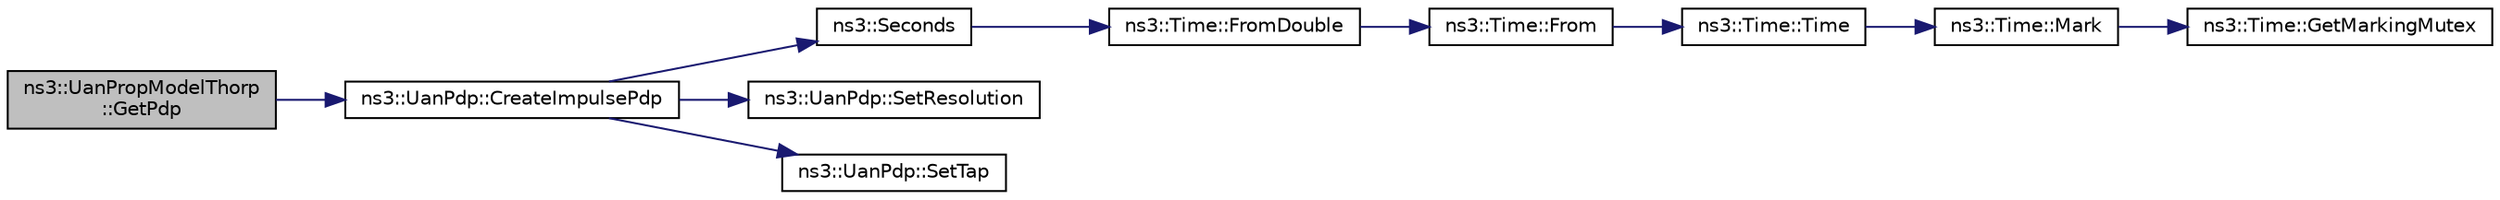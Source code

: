 digraph "ns3::UanPropModelThorp::GetPdp"
{
 // LATEX_PDF_SIZE
  edge [fontname="Helvetica",fontsize="10",labelfontname="Helvetica",labelfontsize="10"];
  node [fontname="Helvetica",fontsize="10",shape=record];
  rankdir="LR";
  Node1 [label="ns3::UanPropModelThorp\l::GetPdp",height=0.2,width=0.4,color="black", fillcolor="grey75", style="filled", fontcolor="black",tooltip="Get the PDP for the path between two nodes."];
  Node1 -> Node2 [color="midnightblue",fontsize="10",style="solid",fontname="Helvetica"];
  Node2 [label="ns3::UanPdp::CreateImpulsePdp",height=0.2,width=0.4,color="black", fillcolor="white", style="filled",URL="$classns3_1_1_uan_pdp.html#a9bca35a5402288c06e2ba0197b25b053",tooltip="Get a unit impulse PDP at time 0."];
  Node2 -> Node3 [color="midnightblue",fontsize="10",style="solid",fontname="Helvetica"];
  Node3 [label="ns3::Seconds",height=0.2,width=0.4,color="black", fillcolor="white", style="filled",URL="$group__timecivil.html#ga33c34b816f8ff6628e33d5c8e9713b9e",tooltip="Construct a Time in the indicated unit."];
  Node3 -> Node4 [color="midnightblue",fontsize="10",style="solid",fontname="Helvetica"];
  Node4 [label="ns3::Time::FromDouble",height=0.2,width=0.4,color="black", fillcolor="white", style="filled",URL="$classns3_1_1_time.html#a60e845f4a74e62495b86356afe604cb4",tooltip="Create a Time equal to value in unit unit."];
  Node4 -> Node5 [color="midnightblue",fontsize="10",style="solid",fontname="Helvetica"];
  Node5 [label="ns3::Time::From",height=0.2,width=0.4,color="black", fillcolor="white", style="filled",URL="$classns3_1_1_time.html#a34e4acc13d0e08cc8cb9cd3b838b9baf",tooltip="Create a Time in the current unit."];
  Node5 -> Node6 [color="midnightblue",fontsize="10",style="solid",fontname="Helvetica"];
  Node6 [label="ns3::Time::Time",height=0.2,width=0.4,color="black", fillcolor="white", style="filled",URL="$classns3_1_1_time.html#a8a39dc1b8cbbd7fe6d940e492d1b925e",tooltip="Default constructor, with value 0."];
  Node6 -> Node7 [color="midnightblue",fontsize="10",style="solid",fontname="Helvetica"];
  Node7 [label="ns3::Time::Mark",height=0.2,width=0.4,color="black", fillcolor="white", style="filled",URL="$classns3_1_1_time.html#aa7eef2a1119c1c4855d99f1e83d44c54",tooltip="Record a Time instance with the MarkedTimes."];
  Node7 -> Node8 [color="midnightblue",fontsize="10",style="solid",fontname="Helvetica"];
  Node8 [label="ns3::Time::GetMarkingMutex",height=0.2,width=0.4,color="black", fillcolor="white", style="filled",URL="$classns3_1_1_time.html#addd8e672203391b3ae98ee475ce05272",tooltip=" "];
  Node2 -> Node9 [color="midnightblue",fontsize="10",style="solid",fontname="Helvetica"];
  Node9 [label="ns3::UanPdp::SetResolution",height=0.2,width=0.4,color="black", fillcolor="white", style="filled",URL="$classns3_1_1_uan_pdp.html#a32b9184bd5edae0925c8b8b58828d767",tooltip="Set the time duration (resolution) between arrivals."];
  Node2 -> Node10 [color="midnightblue",fontsize="10",style="solid",fontname="Helvetica"];
  Node10 [label="ns3::UanPdp::SetTap",height=0.2,width=0.4,color="black", fillcolor="white", style="filled",URL="$classns3_1_1_uan_pdp.html#a44179cc7db325ddda51a8cc92b20f1a1",tooltip="Set the arrival value for a tap."];
}
